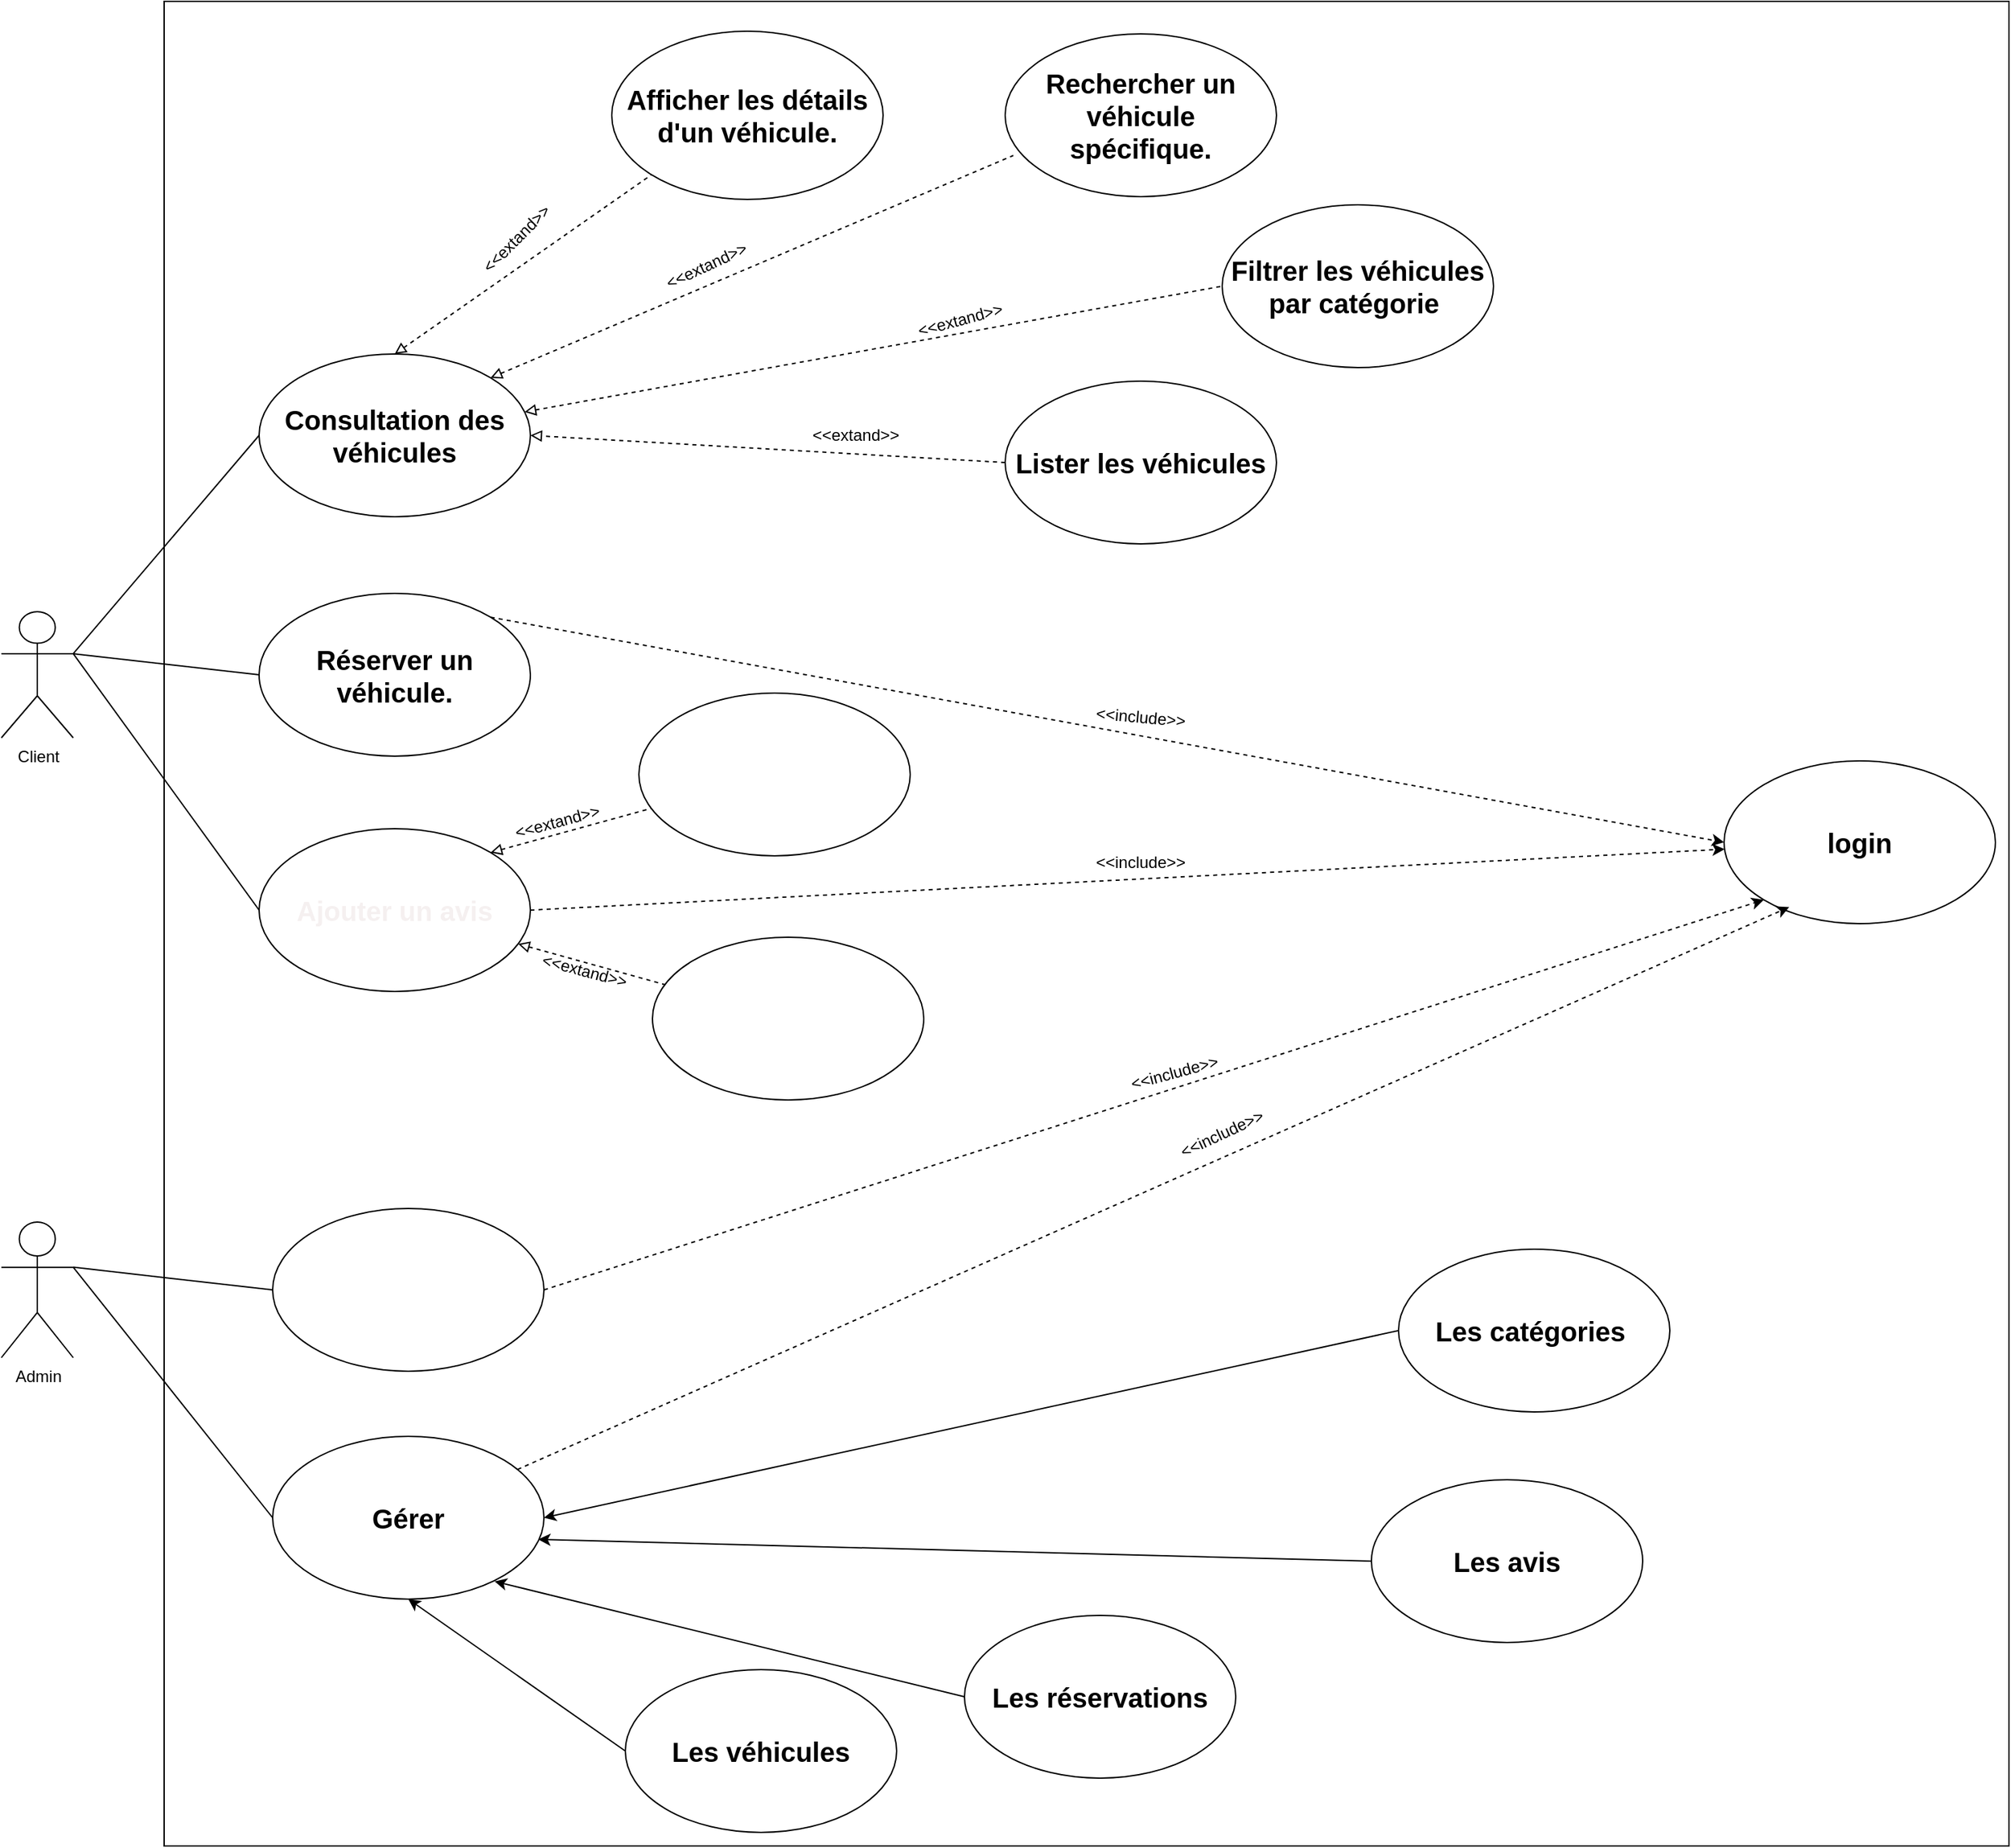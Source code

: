 <mxfile>
    <diagram name="Page-1" id="gwofoIbTNzOHY6EVUb1d">
        <mxGraphModel dx="2278" dy="3774" grid="1" gridSize="10" guides="1" tooltips="1" connect="1" arrows="1" fold="1" page="1" pageScale="1" pageWidth="1654" pageHeight="2336" math="0" shadow="0">
            <root>
                <mxCell id="0"/>
                <mxCell id="1" parent="0"/>
                <mxCell id="ToQ4_6pZc152mtlkQg5n-1" value="Client" style="shape=umlActor;verticalLabelPosition=bottom;verticalAlign=top;html=1;outlineConnect=0;" parent="1" vertex="1">
                    <mxGeometry x="120" y="440" width="53" height="93" as="geometry"/>
                </mxCell>
                <mxCell id="ToQ4_6pZc152mtlkQg5n-3" value="Admin" style="shape=umlActor;verticalLabelPosition=bottom;verticalAlign=top;html=1;outlineConnect=0;" parent="1" vertex="1">
                    <mxGeometry x="120" y="890" width="53" height="100" as="geometry"/>
                </mxCell>
                <mxCell id="ToQ4_6pZc152mtlkQg5n-7" value="&lt;div&gt;&lt;br/&gt;&lt;/div&gt;" style="whiteSpace=wrap;html=1;aspect=fixed;" parent="1" vertex="1">
                    <mxGeometry x="240" y="-10" width="1360" height="1360" as="geometry"/>
                </mxCell>
                <mxCell id="ToQ4_6pZc152mtlkQg5n-16" style="rounded=0;orthogonalLoop=1;jettySize=auto;html=1;exitX=0.5;exitY=0;exitDx=0;exitDy=0;entryX=0;entryY=1;entryDx=0;entryDy=0;dashed=1;endArrow=none;endFill=0;startArrow=block;startFill=0;" parent="1" source="ToQ4_6pZc152mtlkQg5n-8" target="ToQ4_6pZc152mtlkQg5n-10" edge="1">
                    <mxGeometry relative="1" as="geometry"/>
                </mxCell>
                <mxCell id="ToQ4_6pZc152mtlkQg5n-18" style="rounded=0;orthogonalLoop=1;jettySize=auto;html=1;entryX=0;entryY=0.5;entryDx=0;entryDy=0;dashed=1;endArrow=none;endFill=0;startArrow=block;startFill=0;" parent="1" source="ToQ4_6pZc152mtlkQg5n-8" target="ToQ4_6pZc152mtlkQg5n-13" edge="1">
                    <mxGeometry relative="1" as="geometry"/>
                </mxCell>
                <mxCell id="ToQ4_6pZc152mtlkQg5n-19" style="rounded=0;orthogonalLoop=1;jettySize=auto;html=1;exitX=1;exitY=0;exitDx=0;exitDy=0;entryX=0.03;entryY=0.747;entryDx=0;entryDy=0;dashed=1;entryPerimeter=0;endArrow=none;endFill=0;startArrow=block;startFill=0;" parent="1" source="ToQ4_6pZc152mtlkQg5n-8" target="ToQ4_6pZc152mtlkQg5n-11" edge="1">
                    <mxGeometry relative="1" as="geometry"/>
                </mxCell>
                <mxCell id="ToQ4_6pZc152mtlkQg5n-8" value="&lt;b&gt;&lt;font style=&quot;font-size: 20px;&quot;&gt;Consultation des véhicules&lt;/font&gt;&lt;/b&gt;" style="ellipse;whiteSpace=wrap;html=1;" parent="1" vertex="1">
                    <mxGeometry x="310" y="250" width="200" height="120" as="geometry"/>
                </mxCell>
                <mxCell id="ToQ4_6pZc152mtlkQg5n-10" value="&lt;b&gt;&lt;font style=&quot;font-size: 20px;&quot;&gt;Afficher les détails d'un véhicule.&lt;/font&gt;&lt;/b&gt;" style="ellipse;whiteSpace=wrap;html=1;" parent="1" vertex="1">
                    <mxGeometry x="570" y="12" width="200" height="124" as="geometry"/>
                </mxCell>
                <mxCell id="ToQ4_6pZc152mtlkQg5n-11" value="&lt;b&gt;&lt;font style=&quot;font-size: 20px;&quot;&gt;Rechercher un véhicule &lt;br&gt;spécifique.&lt;/font&gt;&lt;/b&gt;" style="ellipse;whiteSpace=wrap;html=1;" parent="1" vertex="1">
                    <mxGeometry x="860" y="14" width="200" height="120" as="geometry"/>
                </mxCell>
                <mxCell id="ToQ4_6pZc152mtlkQg5n-13" value="&lt;b&gt;&lt;font style=&quot;font-size: 20px;&quot;&gt;Filtrer les véhicules par catégorie&amp;nbsp;&lt;/font&gt;&lt;/b&gt;" style="ellipse;whiteSpace=wrap;html=1;" parent="1" vertex="1">
                    <mxGeometry x="1020" y="140" width="200" height="120" as="geometry"/>
                </mxCell>
                <mxCell id="ToQ4_6pZc152mtlkQg5n-61" style="rounded=0;orthogonalLoop=1;jettySize=auto;html=1;exitX=0;exitY=0.5;exitDx=0;exitDy=0;entryX=1;entryY=0.5;entryDx=0;entryDy=0;dashed=1;endArrow=block;endFill=0;" parent="1" source="ToQ4_6pZc152mtlkQg5n-14" target="ToQ4_6pZc152mtlkQg5n-8" edge="1">
                    <mxGeometry relative="1" as="geometry"/>
                </mxCell>
                <mxCell id="ToQ4_6pZc152mtlkQg5n-14" value="&lt;b&gt;&lt;font style=&quot;font-size: 20px;&quot;&gt;Lister les véhicules&lt;/font&gt;&lt;/b&gt;" style="ellipse;whiteSpace=wrap;html=1;" parent="1" vertex="1">
                    <mxGeometry x="860" y="270" width="200" height="120" as="geometry"/>
                </mxCell>
                <mxCell id="ToQ4_6pZc152mtlkQg5n-31" style="rounded=0;orthogonalLoop=1;jettySize=auto;html=1;exitX=1;exitY=0;exitDx=0;exitDy=0;entryX=0;entryY=0.5;entryDx=0;entryDy=0;dashed=1;" parent="1" source="ToQ4_6pZc152mtlkQg5n-20" target="ToQ4_6pZc152mtlkQg5n-29" edge="1">
                    <mxGeometry relative="1" as="geometry"/>
                </mxCell>
                <mxCell id="ToQ4_6pZc152mtlkQg5n-20" value="&lt;b&gt;&lt;font style=&quot;font-size: 20px;&quot;&gt;Réserver un véhicule.&lt;/font&gt;&lt;/b&gt;" style="ellipse;whiteSpace=wrap;html=1;" parent="1" vertex="1">
                    <mxGeometry x="310" y="426.5" width="200" height="120" as="geometry"/>
                </mxCell>
                <mxCell id="ToQ4_6pZc152mtlkQg5n-24" style="rounded=0;orthogonalLoop=1;jettySize=auto;html=1;exitX=1;exitY=0;exitDx=0;exitDy=0;dashed=1;endArrow=none;endFill=0;startArrow=block;startFill=0;" parent="1" source="ToQ4_6pZc152mtlkQg5n-21" target="ToQ4_6pZc152mtlkQg5n-22" edge="1">
                    <mxGeometry relative="1" as="geometry"/>
                </mxCell>
                <mxCell id="ToQ4_6pZc152mtlkQg5n-25" style="rounded=0;orthogonalLoop=1;jettySize=auto;html=1;dashed=1;endArrow=none;endFill=0;startArrow=block;startFill=0;" parent="1" source="ToQ4_6pZc152mtlkQg5n-21" target="ToQ4_6pZc152mtlkQg5n-23" edge="1">
                    <mxGeometry relative="1" as="geometry"/>
                </mxCell>
                <mxCell id="ToQ4_6pZc152mtlkQg5n-32" style="rounded=0;orthogonalLoop=1;jettySize=auto;html=1;exitX=1;exitY=0.5;exitDx=0;exitDy=0;dashed=1;" parent="1" source="ToQ4_6pZc152mtlkQg5n-21" target="ToQ4_6pZc152mtlkQg5n-29" edge="1">
                    <mxGeometry relative="1" as="geometry"/>
                </mxCell>
                <mxCell id="ToQ4_6pZc152mtlkQg5n-21" value="&lt;div style=&quot;text-align: start;&quot;&gt;&lt;b style=&quot;&quot;&gt;&lt;font color=&quot;#f5f0f0&quot; style=&quot;background-color: transparent; font-size: 20px;&quot;&gt;Ajouter un avis&lt;/font&gt;&lt;/b&gt;&lt;/div&gt;" style="ellipse;whiteSpace=wrap;html=1;" parent="1" vertex="1">
                    <mxGeometry x="310" y="600" width="200" height="120" as="geometry"/>
                </mxCell>
                <mxCell id="ToQ4_6pZc152mtlkQg5n-22" value="&lt;div style=&quot;text-align: start;&quot;&gt;&lt;b style=&quot;&quot;&gt;&lt;font color=&quot;#ffffff&quot; style=&quot;background-color: transparent; font-size: 20px;&quot;&gt;Modifier un avis&lt;/font&gt;&lt;/b&gt;&lt;/div&gt;" style="ellipse;whiteSpace=wrap;html=1;" parent="1" vertex="1">
                    <mxGeometry x="590" y="500" width="200" height="120" as="geometry"/>
                </mxCell>
                <mxCell id="ToQ4_6pZc152mtlkQg5n-23" value="&lt;div style=&quot;text-align: start;&quot;&gt;&lt;b style=&quot;&quot;&gt;&lt;font color=&quot;#ffffff&quot; style=&quot;background-color: transparent; font-size: 20px;&quot;&gt;Supprimer un avis&lt;/font&gt;&lt;/b&gt;&lt;/div&gt;" style="ellipse;whiteSpace=wrap;html=1;" parent="1" vertex="1">
                    <mxGeometry x="600" y="680" width="200" height="120" as="geometry"/>
                </mxCell>
                <mxCell id="ToQ4_6pZc152mtlkQg5n-26" style="rounded=0;orthogonalLoop=1;jettySize=auto;html=1;exitX=1;exitY=0.333;exitDx=0;exitDy=0;exitPerimeter=0;entryX=0;entryY=0.5;entryDx=0;entryDy=0;endArrow=none;endFill=0;" parent="1" source="ToQ4_6pZc152mtlkQg5n-1" target="ToQ4_6pZc152mtlkQg5n-8" edge="1">
                    <mxGeometry relative="1" as="geometry"/>
                </mxCell>
                <mxCell id="ToQ4_6pZc152mtlkQg5n-27" style="rounded=0;orthogonalLoop=1;jettySize=auto;html=1;exitX=1;exitY=0.333;exitDx=0;exitDy=0;exitPerimeter=0;entryX=0;entryY=0.5;entryDx=0;entryDy=0;endArrow=none;endFill=0;" parent="1" source="ToQ4_6pZc152mtlkQg5n-1" target="ToQ4_6pZc152mtlkQg5n-21" edge="1">
                    <mxGeometry relative="1" as="geometry"/>
                </mxCell>
                <mxCell id="ToQ4_6pZc152mtlkQg5n-28" style="rounded=0;orthogonalLoop=1;jettySize=auto;html=1;exitX=1;exitY=0.333;exitDx=0;exitDy=0;exitPerimeter=0;entryX=0;entryY=0.5;entryDx=0;entryDy=0;endArrow=none;endFill=0;" parent="1" source="ToQ4_6pZc152mtlkQg5n-1" target="ToQ4_6pZc152mtlkQg5n-20" edge="1">
                    <mxGeometry relative="1" as="geometry"/>
                </mxCell>
                <mxCell id="ToQ4_6pZc152mtlkQg5n-29" value="&lt;b&gt;&lt;font style=&quot;font-size: 20px;&quot;&gt;login&lt;/font&gt;&lt;/b&gt;" style="ellipse;whiteSpace=wrap;html=1;" parent="1" vertex="1">
                    <mxGeometry x="1390" y="550" width="200" height="120" as="geometry"/>
                </mxCell>
                <mxCell id="ToQ4_6pZc152mtlkQg5n-39" style="rounded=0;orthogonalLoop=1;jettySize=auto;html=1;exitX=1;exitY=0.5;exitDx=0;exitDy=0;entryX=0;entryY=1;entryDx=0;entryDy=0;dashed=1;" parent="1" source="ToQ4_6pZc152mtlkQg5n-33" target="ToQ4_6pZc152mtlkQg5n-29" edge="1">
                    <mxGeometry relative="1" as="geometry"/>
                </mxCell>
                <mxCell id="ToQ4_6pZc152mtlkQg5n-33" value="&lt;div style=&quot;&quot;&gt;&lt;b style=&quot;&quot;&gt;&lt;font color=&quot;#ffffff&quot; style=&quot;background-color: transparent; font-size: 20px;&quot;&gt;Ajouter véhicule/catégorie&lt;/font&gt;&lt;/b&gt;&lt;/div&gt;" style="ellipse;whiteSpace=wrap;html=1;align=center;" parent="1" vertex="1">
                    <mxGeometry x="320" y="880" width="200" height="120" as="geometry"/>
                </mxCell>
                <mxCell id="ToQ4_6pZc152mtlkQg5n-34" value="&lt;div style=&quot;&quot;&gt;&lt;b style=&quot;color: light-dark(rgb(0, 0, 0), rgb(255, 255, 255));&quot;&gt;&lt;font style=&quot;background-color: transparent; font-size: 20px;&quot;&gt;Gérer&lt;/font&gt;&lt;/b&gt;&lt;/div&gt;" style="ellipse;whiteSpace=wrap;html=1;align=center;" parent="1" vertex="1">
                    <mxGeometry x="320" y="1048" width="200" height="120" as="geometry"/>
                </mxCell>
                <mxCell id="ToQ4_6pZc152mtlkQg5n-41" style="rounded=0;orthogonalLoop=1;jettySize=auto;html=1;exitX=0;exitY=0.5;exitDx=0;exitDy=0;entryX=1;entryY=0.5;entryDx=0;entryDy=0;endArrow=classic;endFill=1;startArrow=none;startFill=0;" parent="1" source="ToQ4_6pZc152mtlkQg5n-35" target="ToQ4_6pZc152mtlkQg5n-34" edge="1">
                    <mxGeometry relative="1" as="geometry"/>
                </mxCell>
                <mxCell id="ToQ4_6pZc152mtlkQg5n-35" value="&lt;div style=&quot;&quot;&gt;&lt;b&gt;&lt;font style=&quot;font-size: 20px;&quot;&gt;Les catégories&amp;nbsp;&lt;/font&gt;&lt;/b&gt;&lt;/div&gt;" style="ellipse;whiteSpace=wrap;html=1;align=center;" parent="1" vertex="1">
                    <mxGeometry x="1150" y="910" width="200" height="120" as="geometry"/>
                </mxCell>
                <mxCell id="ToQ4_6pZc152mtlkQg5n-36" value="&lt;div style=&quot;&quot;&gt;&lt;b&gt;&lt;font style=&quot;font-size: 20px;&quot;&gt;Les avis&lt;/font&gt;&lt;/b&gt;&lt;/div&gt;" style="ellipse;whiteSpace=wrap;html=1;align=center;" parent="1" vertex="1">
                    <mxGeometry x="1130" y="1080" width="200" height="120" as="geometry"/>
                </mxCell>
                <mxCell id="ToQ4_6pZc152mtlkQg5n-37" value="&lt;div style=&quot;&quot;&gt;&lt;b&gt;&lt;font style=&quot;font-size: 20px;&quot;&gt;Les réservations&lt;/font&gt;&lt;/b&gt;&lt;/div&gt;" style="ellipse;whiteSpace=wrap;html=1;align=center;" parent="1" vertex="1">
                    <mxGeometry x="830" y="1180" width="200" height="120" as="geometry"/>
                </mxCell>
                <mxCell id="ToQ4_6pZc152mtlkQg5n-44" style="rounded=0;orthogonalLoop=1;jettySize=auto;html=1;exitX=0;exitY=0.5;exitDx=0;exitDy=0;entryX=0.5;entryY=1;entryDx=0;entryDy=0;endArrow=classic;endFill=1;" parent="1" source="ToQ4_6pZc152mtlkQg5n-38" target="ToQ4_6pZc152mtlkQg5n-34" edge="1">
                    <mxGeometry relative="1" as="geometry"/>
                </mxCell>
                <mxCell id="ToQ4_6pZc152mtlkQg5n-38" value="&lt;div style=&quot;&quot;&gt;&lt;b&gt;&lt;font style=&quot;font-size: 20px;&quot;&gt;Les véhicules&lt;/font&gt;&lt;/b&gt;&lt;/div&gt;" style="ellipse;whiteSpace=wrap;html=1;align=center;" parent="1" vertex="1">
                    <mxGeometry x="580" y="1220" width="200" height="120" as="geometry"/>
                </mxCell>
                <mxCell id="ToQ4_6pZc152mtlkQg5n-40" style="rounded=0;orthogonalLoop=1;jettySize=auto;html=1;entryX=0.24;entryY=0.898;entryDx=0;entryDy=0;entryPerimeter=0;dashed=1;" parent="1" source="ToQ4_6pZc152mtlkQg5n-34" target="ToQ4_6pZc152mtlkQg5n-29" edge="1">
                    <mxGeometry relative="1" as="geometry"/>
                </mxCell>
                <mxCell id="ToQ4_6pZc152mtlkQg5n-42" style="rounded=0;orthogonalLoop=1;jettySize=auto;html=1;exitX=0;exitY=0.5;exitDx=0;exitDy=0;entryX=0.979;entryY=0.633;entryDx=0;entryDy=0;entryPerimeter=0;endArrow=classic;endFill=1;" parent="1" source="ToQ4_6pZc152mtlkQg5n-36" target="ToQ4_6pZc152mtlkQg5n-34" edge="1">
                    <mxGeometry relative="1" as="geometry"/>
                </mxCell>
                <mxCell id="ToQ4_6pZc152mtlkQg5n-43" style="rounded=0;orthogonalLoop=1;jettySize=auto;html=1;exitX=0;exitY=0.5;exitDx=0;exitDy=0;entryX=0.818;entryY=0.891;entryDx=0;entryDy=0;entryPerimeter=0;endArrow=classic;endFill=1;" parent="1" source="ToQ4_6pZc152mtlkQg5n-37" target="ToQ4_6pZc152mtlkQg5n-34" edge="1">
                    <mxGeometry relative="1" as="geometry"/>
                </mxCell>
                <mxCell id="ToQ4_6pZc152mtlkQg5n-45" value="&amp;lt;&amp;lt;include&amp;gt;&amp;gt;" style="text;html=1;align=center;verticalAlign=middle;whiteSpace=wrap;rounded=0;rotation=-15;" parent="1" vertex="1">
                    <mxGeometry x="955" y="765" width="60" height="30" as="geometry"/>
                </mxCell>
                <mxCell id="ToQ4_6pZc152mtlkQg5n-46" value="&amp;lt;&amp;lt;include&amp;gt;&amp;gt;" style="text;html=1;align=center;verticalAlign=middle;whiteSpace=wrap;rounded=0;rotation=-25;" parent="1" vertex="1">
                    <mxGeometry x="990" y="810" width="60" height="30" as="geometry"/>
                </mxCell>
                <mxCell id="ToQ4_6pZc152mtlkQg5n-47" value="&amp;lt;&amp;lt;include&amp;gt;&amp;gt;" style="text;html=1;align=center;verticalAlign=middle;whiteSpace=wrap;rounded=0;rotation=5;" parent="1" vertex="1">
                    <mxGeometry x="930" y="503" width="60" height="30" as="geometry"/>
                </mxCell>
                <mxCell id="ToQ4_6pZc152mtlkQg5n-48" value="&amp;lt;&amp;lt;include&amp;gt;&amp;gt;" style="text;html=1;align=center;verticalAlign=middle;whiteSpace=wrap;rounded=0;rotation=0;" parent="1" vertex="1">
                    <mxGeometry x="930" y="610" width="60" height="30" as="geometry"/>
                </mxCell>
                <mxCell id="ToQ4_6pZc152mtlkQg5n-50" style="rounded=0;orthogonalLoop=1;jettySize=auto;html=1;exitX=1;exitY=0.333;exitDx=0;exitDy=0;exitPerimeter=0;entryX=0;entryY=0.5;entryDx=0;entryDy=0;endArrow=none;endFill=0;" parent="1" source="ToQ4_6pZc152mtlkQg5n-3" target="ToQ4_6pZc152mtlkQg5n-33" edge="1">
                    <mxGeometry relative="1" as="geometry"/>
                </mxCell>
                <mxCell id="ToQ4_6pZc152mtlkQg5n-51" style="rounded=0;orthogonalLoop=1;jettySize=auto;html=1;exitX=1;exitY=0.333;exitDx=0;exitDy=0;exitPerimeter=0;entryX=0;entryY=0.5;entryDx=0;entryDy=0;endArrow=none;endFill=0;" parent="1" source="ToQ4_6pZc152mtlkQg5n-3" target="ToQ4_6pZc152mtlkQg5n-34" edge="1">
                    <mxGeometry relative="1" as="geometry"/>
                </mxCell>
                <mxCell id="ToQ4_6pZc152mtlkQg5n-55" value="&amp;lt;&amp;lt;extand&amp;gt;&amp;gt;" style="text;html=1;align=center;verticalAlign=middle;whiteSpace=wrap;rounded=0;rotation=-45;" parent="1" vertex="1">
                    <mxGeometry x="470" y="150" width="60" height="30" as="geometry"/>
                </mxCell>
                <mxCell id="ToQ4_6pZc152mtlkQg5n-56" value="&amp;lt;&amp;lt;extand&amp;gt;&amp;gt;" style="text;html=1;align=center;verticalAlign=middle;whiteSpace=wrap;rounded=0;rotation=-25;" parent="1" vertex="1">
                    <mxGeometry x="610" y="170" width="60" height="30" as="geometry"/>
                </mxCell>
                <mxCell id="ToQ4_6pZc152mtlkQg5n-57" value="&amp;lt;&amp;lt;extand&amp;gt;&amp;gt;" style="text;html=1;align=center;verticalAlign=middle;whiteSpace=wrap;rounded=0;rotation=-15;" parent="1" vertex="1">
                    <mxGeometry x="797" y="210" width="60" height="30" as="geometry"/>
                </mxCell>
                <mxCell id="ToQ4_6pZc152mtlkQg5n-58" value="&amp;lt;&amp;lt;extand&amp;gt;&amp;gt;" style="text;html=1;align=center;verticalAlign=middle;whiteSpace=wrap;rounded=0;" parent="1" vertex="1">
                    <mxGeometry x="720" y="295" width="60" height="30" as="geometry"/>
                </mxCell>
                <mxCell id="ToQ4_6pZc152mtlkQg5n-62" value="&amp;lt;&amp;lt;extand&amp;gt;&amp;gt;" style="text;html=1;align=center;verticalAlign=middle;whiteSpace=wrap;rounded=0;rotation=-15;" parent="1" vertex="1">
                    <mxGeometry x="500" y="580" width="60" height="30" as="geometry"/>
                </mxCell>
                <mxCell id="ToQ4_6pZc152mtlkQg5n-63" value="&amp;lt;&amp;lt;extand&amp;gt;&amp;gt;" style="text;html=1;align=center;verticalAlign=middle;whiteSpace=wrap;rounded=0;rotation=15;" parent="1" vertex="1">
                    <mxGeometry x="520" y="690" width="60" height="30" as="geometry"/>
                </mxCell>
            </root>
        </mxGraphModel>
    </diagram>
</mxfile>